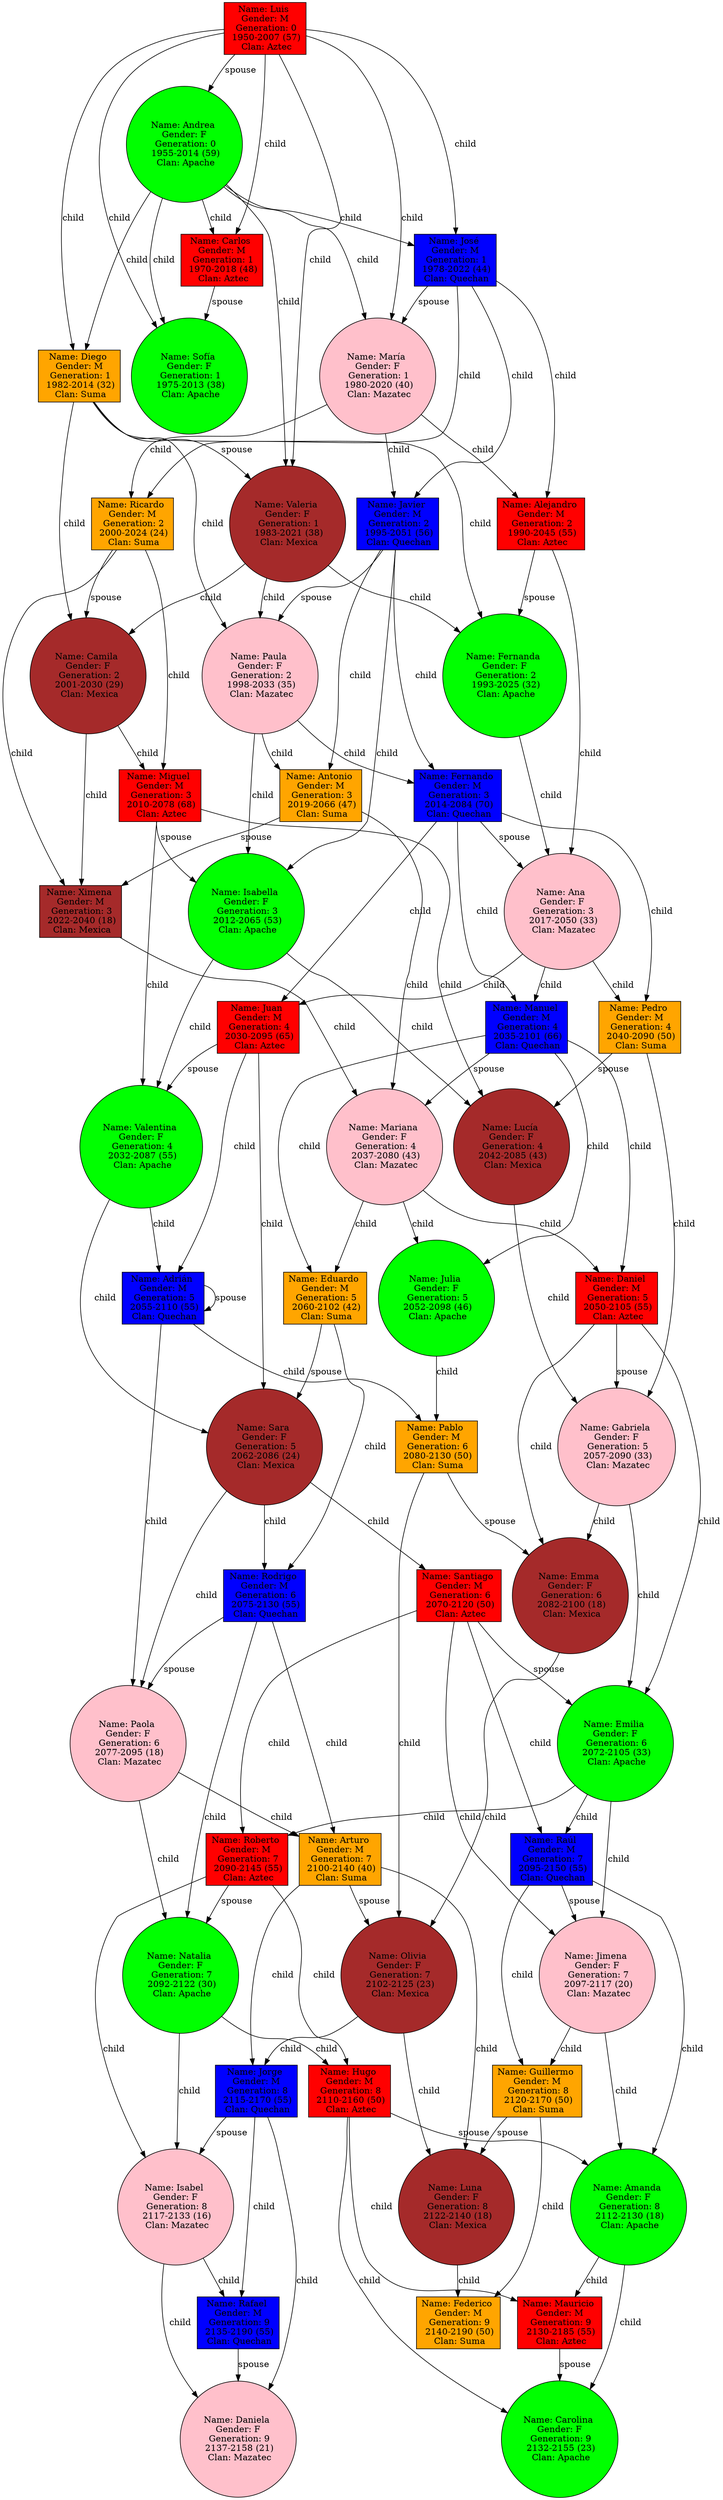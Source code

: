 digraph FamilyTree {
1 [label="Name: Luis \n Gender: M \n Generation: 0\n 1950-2007 (57)\n Clan: Aztec", fillcolor="red", style=filled, shape=box]
1 -> 2 [label="spouse"]
2 [label="Name: Andrea \n Gender: F \n Generation: 0\n 1955-2014 (59)\n Clan: Apache", fillcolor="green", style=filled, shape=circle]
3 [label="Name: Carlos \n Gender: M \n Generation: 1\n 1970-2018 (48)\n Clan: Aztec", fillcolor="red", style=filled, shape=box]
3 -> 4 [label="spouse"]
1 -> 3 [label="child"]
2 -> 3 [label="child"]
4 [label="Name: Sofía \n Gender: F \n Generation: 1\n 1975-2013 (38)\n Clan: Apache", fillcolor="green", style=filled, shape=circle]
1 -> 4 [label="child"]
2 -> 4 [label="child"]
5 [label="Name: José \n Gender: M \n Generation: 1\n 1978-2022 (44)\n Clan: Quechan", fillcolor="blue", style=filled, shape=box]
5 -> 6 [label="spouse"]
1 -> 5 [label="child"]
2 -> 5 [label="child"]
6 [label="Name: María \n Gender: F \n Generation: 1\n 1980-2020 (40)\n Clan: Mazatec", fillcolor="pink", style=filled, shape=circle]
1 -> 6 [label="child"]
2 -> 6 [label="child"]
7 [label="Name: Diego \n Gender: M \n Generation: 1\n 1982-2014 (32)\n Clan: Suma", fillcolor="orange", style=filled, shape=box]
7 -> 8 [label="spouse"]
1 -> 7 [label="child"]
2 -> 7 [label="child"]
8 [label="Name: Valeria \n Gender: F \n Generation: 1\n 1983-2021 (38)\n Clan: Mexica", fillcolor="brown", style=filled, shape=circle]
1 -> 8 [label="child"]
2 -> 8 [label="child"]
9 [label="Name: Alejandro \n Gender: M \n Generation: 2\n 1990-2045 (55)\n Clan: Aztec", fillcolor="red", style=filled, shape=box]
9 -> 10 [label="spouse"]
5 -> 9 [label="child"]
6 -> 9 [label="child"]
10 [label="Name: Fernanda \n Gender: F \n Generation: 2\n 1993-2025 (32)\n Clan: Apache", fillcolor="green", style=filled, shape=circle]
7 -> 10 [label="child"]
8 -> 10 [label="child"]
11 [label="Name: Javier \n Gender: M \n Generation: 2\n 1995-2051 (56)\n Clan: Quechan", fillcolor="blue", style=filled, shape=box]
11 -> 12 [label="spouse"]
5 -> 11 [label="child"]
6 -> 11 [label="child"]
12 [label="Name: Paula \n Gender: F \n Generation: 2\n 1998-2033 (35)\n Clan: Mazatec", fillcolor="pink", style=filled, shape=circle]
7 -> 12 [label="child"]
8 -> 12 [label="child"]
13 [label="Name: Ricardo \n Gender: M \n Generation: 2\n 2000-2024 (24)\n Clan: Suma", fillcolor="orange", style=filled, shape=box]
13 -> 14 [label="spouse"]
5 -> 13 [label="child"]
6 -> 13 [label="child"]
14 [label="Name: Camila \n Gender: F \n Generation: 2\n 2001-2030 (29)\n Clan: Mexica", fillcolor="brown", style=filled, shape=circle]
7 -> 14 [label="child"]
8 -> 14 [label="child"]
15 [label="Name: Miguel \n Gender: M \n Generation: 3\n 2010-2078 (68)\n Clan: Aztec", fillcolor="red", style=filled, shape=box]
15 -> 16 [label="spouse"]
13 -> 15 [label="child"]
14 -> 15 [label="child"]
16 [label="Name: Isabella \n Gender: F \n Generation: 3\n 2012-2065 (53)\n Clan: Apache", fillcolor="green", style=filled, shape=circle]
11 -> 16 [label="child"]
12 -> 16 [label="child"]
17 [label="Name: Fernando \n Gender: M \n Generation: 3\n 2014-2084 (70)\n Clan: Quechan", fillcolor="blue", style=filled, shape=box]
17 -> 18 [label="spouse"]
11 -> 17 [label="child"]
12 -> 17 [label="child"]
18 [label="Name: Ana \n Gender: F \n Generation: 3\n 2017-2050 (33)\n Clan: Mazatec", fillcolor="pink", style=filled, shape=circle]
9 -> 18 [label="child"]
10 -> 18 [label="child"]
19 [label="Name: Antonio \n Gender: M \n Generation: 3\n 2019-2066 (47)\n Clan: Suma", fillcolor="orange", style=filled, shape=box]
19 -> 20 [label="spouse"]
11 -> 19 [label="child"]
12 -> 19 [label="child"]
20 [label="Name: Ximena \n Gender: M \n Generation: 3\n 2022-2040 (18)\n Clan: Mexica", fillcolor="brown", style=filled, shape=box]
13 -> 20 [label="child"]
14 -> 20 [label="child"]
21 [label="Name: Juan \n Gender: M \n Generation: 4\n 2030-2095 (65)\n Clan: Aztec", fillcolor="red", style=filled, shape=box]
21 -> 22 [label="spouse"]
17 -> 21 [label="child"]
18 -> 21 [label="child"]
22 [label="Name: Valentina \n Gender: F \n Generation: 4\n 2032-2087 (55)\n Clan: Apache", fillcolor="green", style=filled, shape=circle]
15 -> 22 [label="child"]
16 -> 22 [label="child"]
23 [label="Name: Manuel \n Gender: M \n Generation: 4\n 2035-2101 (66)\n Clan: Quechan", fillcolor="blue", style=filled, shape=box]
23 -> 24 [label="spouse"]
17 -> 23 [label="child"]
18 -> 23 [label="child"]
24 [label="Name: Mariana \n Gender: F \n Generation: 4\n 2037-2080 (43)\n Clan: Mazatec", fillcolor="pink", style=filled, shape=circle]
19 -> 24 [label="child"]
20 -> 24 [label="child"]
25 [label="Name: Pedro \n Gender: M \n Generation: 4\n 2040-2090 (50)\n Clan: Suma", fillcolor="orange", style=filled, shape=box]
25 -> 26 [label="spouse"]
17 -> 25 [label="child"]
18 -> 25 [label="child"]
26 [label="Name: Lucía \n Gender: F \n Generation: 4\n 2042-2085 (43)\n Clan: Mexica", fillcolor="brown", style=filled, shape=circle]
15 -> 26 [label="child"]
16 -> 26 [label="child"]
27 [label="Name: Daniel \n Gender: M \n Generation: 5\n 2050-2105 (55)\n Clan: Aztec", fillcolor="red", style=filled, shape=box]
27 -> 30 [label="spouse"]
23 -> 27 [label="child"]
24 -> 27 [label="child"]
28 [label="Name: Julia \n Gender: F \n Generation: 5\n 2052-2098 (46)\n Clan: Apache", fillcolor="green", style=filled, shape=circle]
23 -> 28 [label="child"]
24 -> 28 [label="child"]
29 [label="Name: Adrián \n Gender: M \n Generation: 5\n 2055-2110 (55)\n Clan: Quechan", fillcolor="blue", style=filled, shape=box]
29 -> 29 [label="spouse"]
21 -> 29 [label="child"]
22 -> 29 [label="child"]
30 [label="Name: Gabriela \n Gender: F \n Generation: 5\n 2057-2090 (33)\n Clan: Mazatec", fillcolor="pink", style=filled, shape=circle]
25 -> 30 [label="child"]
26 -> 30 [label="child"]
31 [label="Name: Eduardo \n Gender: M \n Generation: 5\n 2060-2102 (42)\n Clan: Suma", fillcolor="orange", style=filled, shape=box]
31 -> 32 [label="spouse"]
23 -> 31 [label="child"]
24 -> 31 [label="child"]
32 [label="Name: Sara \n Gender: F \n Generation: 5\n 2062-2086 (24)\n Clan: Mexica", fillcolor="brown", style=filled, shape=circle]
21 -> 32 [label="child"]
22 -> 32 [label="child"]
33 [label="Name: Santiago \n Gender: M \n Generation: 6\n 2070-2120 (50)\n Clan: Aztec", fillcolor="red", style=filled, shape=box]
33 -> 34 [label="spouse"]
32 -> 33 [label="child"]
34 [label="Name: Emilia \n Gender: F \n Generation: 6\n 2072-2105 (33)\n Clan: Apache", fillcolor="green", style=filled, shape=circle]
27 -> 34 [label="child"]
30 -> 34 [label="child"]
35 [label="Name: Rodrigo \n Gender: M \n Generation: 6\n 2075-2130 (55)\n Clan: Quechan", fillcolor="blue", style=filled, shape=box]
35 -> 36 [label="spouse"]
31 -> 35 [label="child"]
32 -> 35 [label="child"]
36 [label="Name: Paola \n Gender: F \n Generation: 6\n 2077-2095 (18)\n Clan: Mazatec", fillcolor="pink", style=filled, shape=circle]
29 -> 36 [label="child"]
32 -> 36 [label="child"]
37 [label="Name: Pablo \n Gender: M \n Generation: 6\n 2080-2130 (50)\n Clan: Suma", fillcolor="orange", style=filled, shape=box]
37 -> 38 [label="spouse"]
28 -> 37 [label="child"]
29 -> 37 [label="child"]
38 [label="Name: Emma \n Gender: F \n Generation: 6\n 2082-2100 (18)\n Clan: Mexica", fillcolor="brown", style=filled, shape=circle]
27 -> 38 [label="child"]
30 -> 38 [label="child"]
39 [label="Name: Roberto \n Gender: M \n Generation: 7\n 2090-2145 (55)\n Clan: Aztec", fillcolor="red", style=filled, shape=box]
39 -> 40 [label="spouse"]
33 -> 39 [label="child"]
34 -> 39 [label="child"]
40 [label="Name: Natalia \n Gender: F \n Generation: 7\n 2092-2122 (30)\n Clan: Apache", fillcolor="green", style=filled, shape=circle]
35 -> 40 [label="child"]
36 -> 40 [label="child"]
41 [label="Name: Raúl \n Gender: M \n Generation: 7\n 2095-2150 (55)\n Clan: Quechan", fillcolor="blue", style=filled, shape=box]
41 -> 42 [label="spouse"]
33 -> 41 [label="child"]
34 -> 41 [label="child"]
42 [label="Name: Jimena \n Gender: F \n Generation: 7\n 2097-2117 (20)\n Clan: Mazatec", fillcolor="pink", style=filled, shape=circle]
33 -> 42 [label="child"]
34 -> 42 [label="child"]
43 [label="Name: Arturo \n Gender: M \n Generation: 7\n 2100-2140 (40)\n Clan: Suma", fillcolor="orange", style=filled, shape=box]
43 -> 44 [label="spouse"]
35 -> 43 [label="child"]
36 -> 43 [label="child"]
44 [label="Name: Olivia \n Gender: F \n Generation: 7\n 2102-2125 (23)\n Clan: Mexica", fillcolor="brown", style=filled, shape=circle]
37 -> 44 [label="child"]
38 -> 44 [label="child"]
45 [label="Name: Hugo \n Gender: M \n Generation: 8\n 2110-2160 (50)\n Clan: Aztec", fillcolor="red", style=filled, shape=box]
45 -> 46 [label="spouse"]
39 -> 45 [label="child"]
40 -> 45 [label="child"]
46 [label="Name: Amanda \n Gender: F \n Generation: 8\n 2112-2130 (18)\n Clan: Apache", fillcolor="green", style=filled, shape=circle]
41 -> 46 [label="child"]
42 -> 46 [label="child"]
47 [label="Name: Jorge \n Gender: M \n Generation: 8\n 2115-2170 (55)\n Clan: Quechan", fillcolor="blue", style=filled, shape=box]
47 -> 48 [label="spouse"]
43 -> 47 [label="child"]
44 -> 47 [label="child"]
48 [label="Name: Isabel \n Gender: F \n Generation: 8\n 2117-2133 (16)\n Clan: Mazatec", fillcolor="pink", style=filled, shape=circle]
39 -> 48 [label="child"]
40 -> 48 [label="child"]
49 [label="Name: Guillermo \n Gender: M \n Generation: 8\n 2120-2170 (50)\n Clan: Suma", fillcolor="orange", style=filled, shape=box]
49 -> 50 [label="spouse"]
41 -> 49 [label="child"]
42 -> 49 [label="child"]
50 [label="Name: Luna \n Gender: F \n Generation: 8\n 2122-2140 (18)\n Clan: Mexica", fillcolor="brown", style=filled, shape=circle]
43 -> 50 [label="child"]
44 -> 50 [label="child"]
51 [label="Name: Mauricio \n Gender: M \n Generation: 9\n 2130-2185 (55)\n Clan: Aztec", fillcolor="red", style=filled, shape=box]
51 -> 52 [label="spouse"]
45 -> 51 [label="child"]
46 -> 51 [label="child"]
52 [label="Name: Carolina \n Gender: F \n Generation: 9\n 2132-2155 (23)\n Clan: Apache", fillcolor="green", style=filled, shape=circle]
45 -> 52 [label="child"]
46 -> 52 [label="child"]
53 [label="Name: Rafael \n Gender: M \n Generation: 9\n 2135-2190 (55)\n Clan: Quechan", fillcolor="blue", style=filled, shape=box]
53 -> 54 [label="spouse"]
47 -> 53 [label="child"]
48 -> 53 [label="child"]
54 [label="Name: Daniela \n Gender: F \n Generation: 9\n 2137-2158 (21)\n Clan: Mazatec", fillcolor="pink", style=filled, shape=circle]
47 -> 54 [label="child"]
48 -> 54 [label="child"]
55 [label="Name: Federico \n Gender: M \n Generation: 9\n 2140-2190 (50)\n Clan: Suma", fillcolor="orange", style=filled, shape=box]
49 -> 55 [label="child"]
50 -> 55 [label="child"]
}